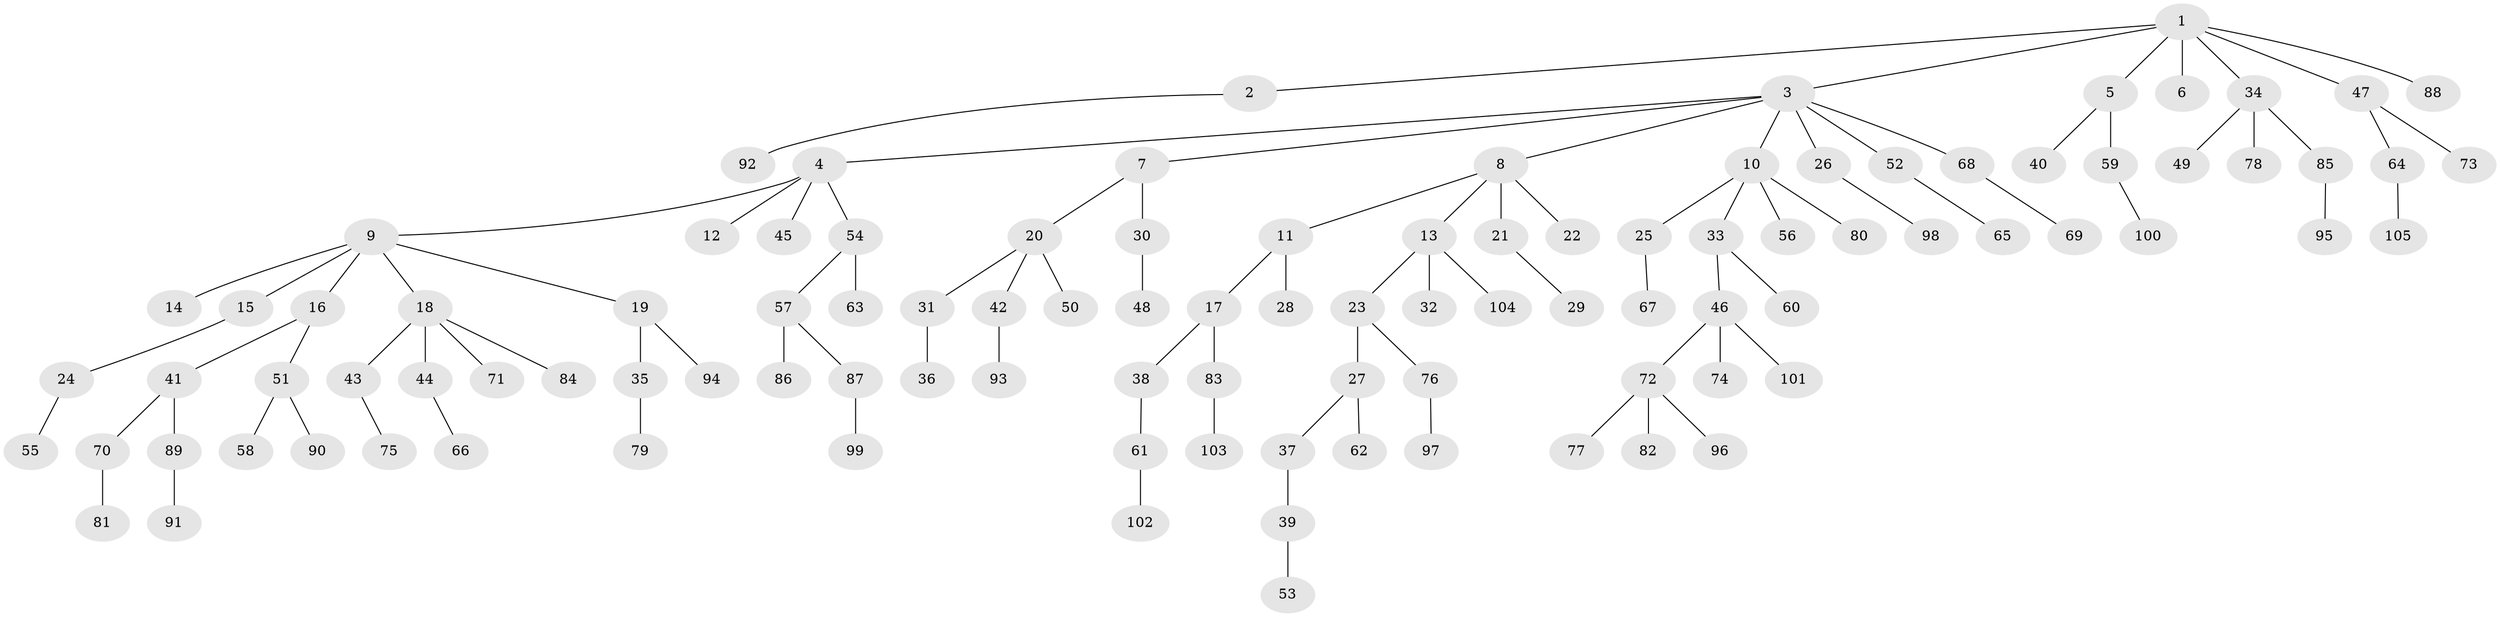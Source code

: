 // coarse degree distribution, {2: 0.1780821917808219, 1: 0.6438356164383562, 6: 0.0273972602739726, 4: 0.0547945205479452, 5: 0.0136986301369863, 3: 0.0684931506849315, 23: 0.0136986301369863}
// Generated by graph-tools (version 1.1) at 2025/56/03/04/25 21:56:13]
// undirected, 105 vertices, 104 edges
graph export_dot {
graph [start="1"]
  node [color=gray90,style=filled];
  1;
  2;
  3;
  4;
  5;
  6;
  7;
  8;
  9;
  10;
  11;
  12;
  13;
  14;
  15;
  16;
  17;
  18;
  19;
  20;
  21;
  22;
  23;
  24;
  25;
  26;
  27;
  28;
  29;
  30;
  31;
  32;
  33;
  34;
  35;
  36;
  37;
  38;
  39;
  40;
  41;
  42;
  43;
  44;
  45;
  46;
  47;
  48;
  49;
  50;
  51;
  52;
  53;
  54;
  55;
  56;
  57;
  58;
  59;
  60;
  61;
  62;
  63;
  64;
  65;
  66;
  67;
  68;
  69;
  70;
  71;
  72;
  73;
  74;
  75;
  76;
  77;
  78;
  79;
  80;
  81;
  82;
  83;
  84;
  85;
  86;
  87;
  88;
  89;
  90;
  91;
  92;
  93;
  94;
  95;
  96;
  97;
  98;
  99;
  100;
  101;
  102;
  103;
  104;
  105;
  1 -- 2;
  1 -- 3;
  1 -- 5;
  1 -- 6;
  1 -- 34;
  1 -- 47;
  1 -- 88;
  2 -- 92;
  3 -- 4;
  3 -- 7;
  3 -- 8;
  3 -- 10;
  3 -- 26;
  3 -- 52;
  3 -- 68;
  4 -- 9;
  4 -- 12;
  4 -- 45;
  4 -- 54;
  5 -- 40;
  5 -- 59;
  7 -- 20;
  7 -- 30;
  8 -- 11;
  8 -- 13;
  8 -- 21;
  8 -- 22;
  9 -- 14;
  9 -- 15;
  9 -- 16;
  9 -- 18;
  9 -- 19;
  10 -- 25;
  10 -- 33;
  10 -- 56;
  10 -- 80;
  11 -- 17;
  11 -- 28;
  13 -- 23;
  13 -- 32;
  13 -- 104;
  15 -- 24;
  16 -- 41;
  16 -- 51;
  17 -- 38;
  17 -- 83;
  18 -- 43;
  18 -- 44;
  18 -- 71;
  18 -- 84;
  19 -- 35;
  19 -- 94;
  20 -- 31;
  20 -- 42;
  20 -- 50;
  21 -- 29;
  23 -- 27;
  23 -- 76;
  24 -- 55;
  25 -- 67;
  26 -- 98;
  27 -- 37;
  27 -- 62;
  30 -- 48;
  31 -- 36;
  33 -- 46;
  33 -- 60;
  34 -- 49;
  34 -- 78;
  34 -- 85;
  35 -- 79;
  37 -- 39;
  38 -- 61;
  39 -- 53;
  41 -- 70;
  41 -- 89;
  42 -- 93;
  43 -- 75;
  44 -- 66;
  46 -- 72;
  46 -- 74;
  46 -- 101;
  47 -- 64;
  47 -- 73;
  51 -- 58;
  51 -- 90;
  52 -- 65;
  54 -- 57;
  54 -- 63;
  57 -- 86;
  57 -- 87;
  59 -- 100;
  61 -- 102;
  64 -- 105;
  68 -- 69;
  70 -- 81;
  72 -- 77;
  72 -- 82;
  72 -- 96;
  76 -- 97;
  83 -- 103;
  85 -- 95;
  87 -- 99;
  89 -- 91;
}
